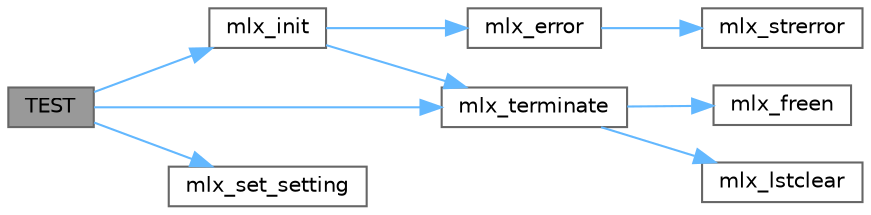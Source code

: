 digraph "TEST"
{
 // INTERACTIVE_SVG=YES
 // LATEX_PDF_SIZE
  bgcolor="transparent";
  edge [fontname=Helvetica,fontsize=10,labelfontname=Helvetica,labelfontsize=10];
  node [fontname=Helvetica,fontsize=10,shape=box,height=0.2,width=0.4];
  rankdir="LR";
  Node1 [label="TEST",height=0.2,width=0.4,color="gray40", fillcolor="grey60", style="filled", fontcolor="black",tooltip=" "];
  Node1 -> Node2 [color="steelblue1",style="solid"];
  Node2 [label="mlx_init",height=0.2,width=0.4,color="grey40", fillcolor="white", style="filled",URL="$mlx__init_8c.html#a32988a5ce7aaa25a448b61b0ac410cec",tooltip=" "];
  Node2 -> Node3 [color="steelblue1",style="solid"];
  Node3 [label="mlx_error",height=0.2,width=0.4,color="grey40", fillcolor="white", style="filled",URL="$mlx__error_8c.html#a3b5d95cdf353faaaa691ef8b2041b94f",tooltip=" "];
  Node3 -> Node4 [color="steelblue1",style="solid"];
  Node4 [label="mlx_strerror",height=0.2,width=0.4,color="grey40", fillcolor="white", style="filled",URL="$mlx__error_8c.html#a2d365ea2e3844959187b6978c6e05171",tooltip=" "];
  Node2 -> Node5 [color="steelblue1",style="solid"];
  Node5 [label="mlx_terminate",height=0.2,width=0.4,color="grey40", fillcolor="white", style="filled",URL="$mlx__exit_8c.html#afa6aa2f79f9fc81735bdf3b92421f9ca",tooltip=" "];
  Node5 -> Node6 [color="steelblue1",style="solid"];
  Node6 [label="mlx_freen",height=0.2,width=0.4,color="grey40", fillcolor="white", style="filled",URL="$mlx__utils_8c.html#a93b4ce5ceae0d22c22c6c9125c052616",tooltip=" "];
  Node5 -> Node7 [color="steelblue1",style="solid"];
  Node7 [label="mlx_lstclear",height=0.2,width=0.4,color="grey40", fillcolor="white", style="filled",URL="$mlx__list_8c.html#a7b443d2be908f580e504765e3ed2ba78",tooltip=" "];
  Node1 -> Node8 [color="steelblue1",style="solid"];
  Node8 [label="mlx_set_setting",height=0.2,width=0.4,color="grey40", fillcolor="white", style="filled",URL="$mlx__init_8c.html#a72eecffc4e044413e45e9b5bfb1feda8",tooltip=" "];
  Node1 -> Node5 [color="steelblue1",style="solid"];
}
